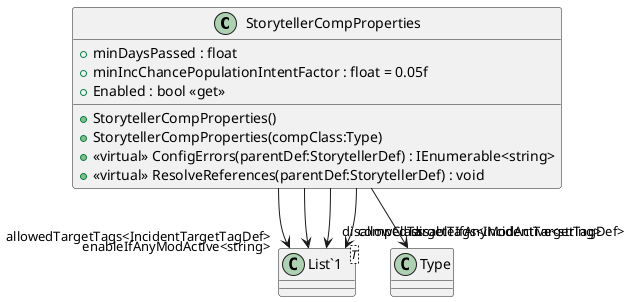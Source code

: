 @startuml
class StorytellerCompProperties {
    + minDaysPassed : float
    + minIncChancePopulationIntentFactor : float = 0.05f
    + Enabled : bool <<get>>
    + StorytellerCompProperties()
    + StorytellerCompProperties(compClass:Type)
    + <<virtual>> ConfigErrors(parentDef:StorytellerDef) : IEnumerable<string>
    + <<virtual>> ResolveReferences(parentDef:StorytellerDef) : void
}
class "List`1"<T> {
}
StorytellerCompProperties --> "compClass" Type
StorytellerCompProperties --> "allowedTargetTags<IncidentTargetTagDef>" "List`1"
StorytellerCompProperties --> "disallowedTargetTags<IncidentTargetTagDef>" "List`1"
StorytellerCompProperties --> "enableIfAnyModActive<string>" "List`1"
StorytellerCompProperties --> "disableIfAnyModActive<string>" "List`1"
@enduml
